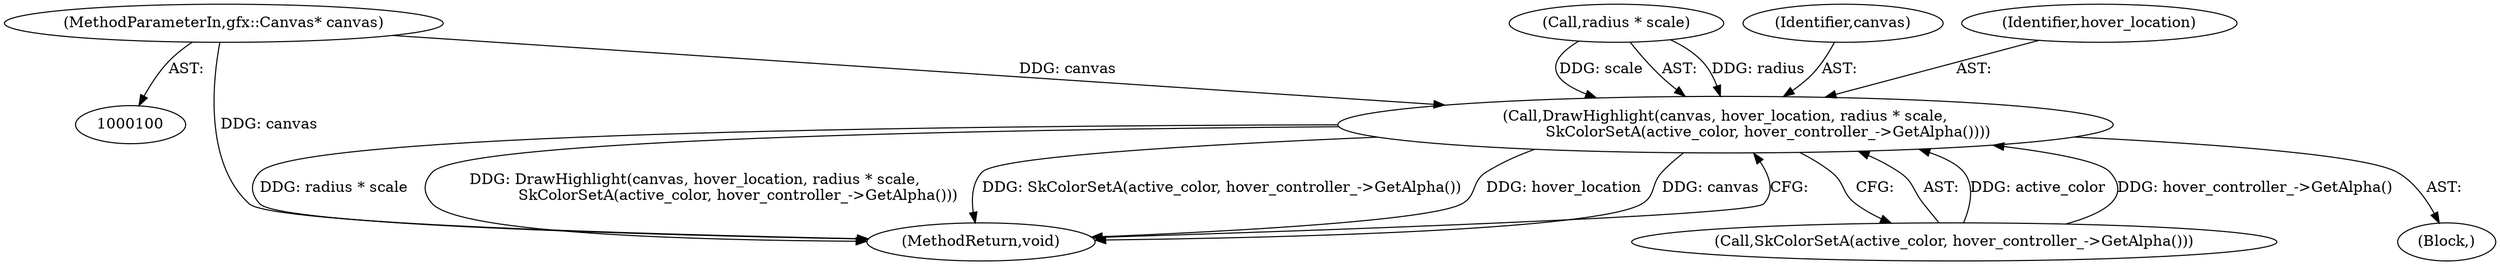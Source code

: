 digraph "0_Chrome_45d901b56f578a74b19ba0d10fa5c4c467f19303_8@pointer" {
"1000101" [label="(MethodParameterIn,gfx::Canvas* canvas)"];
"1000182" [label="(Call,DrawHighlight(canvas, hover_location, radius * scale,\n                  SkColorSetA(active_color, hover_controller_->GetAlpha())))"];
"1000185" [label="(Call,radius * scale)"];
"1000183" [label="(Identifier,canvas)"];
"1000101" [label="(MethodParameterIn,gfx::Canvas* canvas)"];
"1000164" [label="(Block,)"];
"1000191" [label="(MethodReturn,void)"];
"1000184" [label="(Identifier,hover_location)"];
"1000182" [label="(Call,DrawHighlight(canvas, hover_location, radius * scale,\n                  SkColorSetA(active_color, hover_controller_->GetAlpha())))"];
"1000188" [label="(Call,SkColorSetA(active_color, hover_controller_->GetAlpha()))"];
"1000101" -> "1000100"  [label="AST: "];
"1000101" -> "1000191"  [label="DDG: canvas"];
"1000101" -> "1000182"  [label="DDG: canvas"];
"1000182" -> "1000164"  [label="AST: "];
"1000182" -> "1000188"  [label="CFG: "];
"1000183" -> "1000182"  [label="AST: "];
"1000184" -> "1000182"  [label="AST: "];
"1000185" -> "1000182"  [label="AST: "];
"1000188" -> "1000182"  [label="AST: "];
"1000191" -> "1000182"  [label="CFG: "];
"1000182" -> "1000191"  [label="DDG: radius * scale"];
"1000182" -> "1000191"  [label="DDG: DrawHighlight(canvas, hover_location, radius * scale,\n                  SkColorSetA(active_color, hover_controller_->GetAlpha()))"];
"1000182" -> "1000191"  [label="DDG: SkColorSetA(active_color, hover_controller_->GetAlpha())"];
"1000182" -> "1000191"  [label="DDG: hover_location"];
"1000182" -> "1000191"  [label="DDG: canvas"];
"1000185" -> "1000182"  [label="DDG: radius"];
"1000185" -> "1000182"  [label="DDG: scale"];
"1000188" -> "1000182"  [label="DDG: active_color"];
"1000188" -> "1000182"  [label="DDG: hover_controller_->GetAlpha()"];
}
